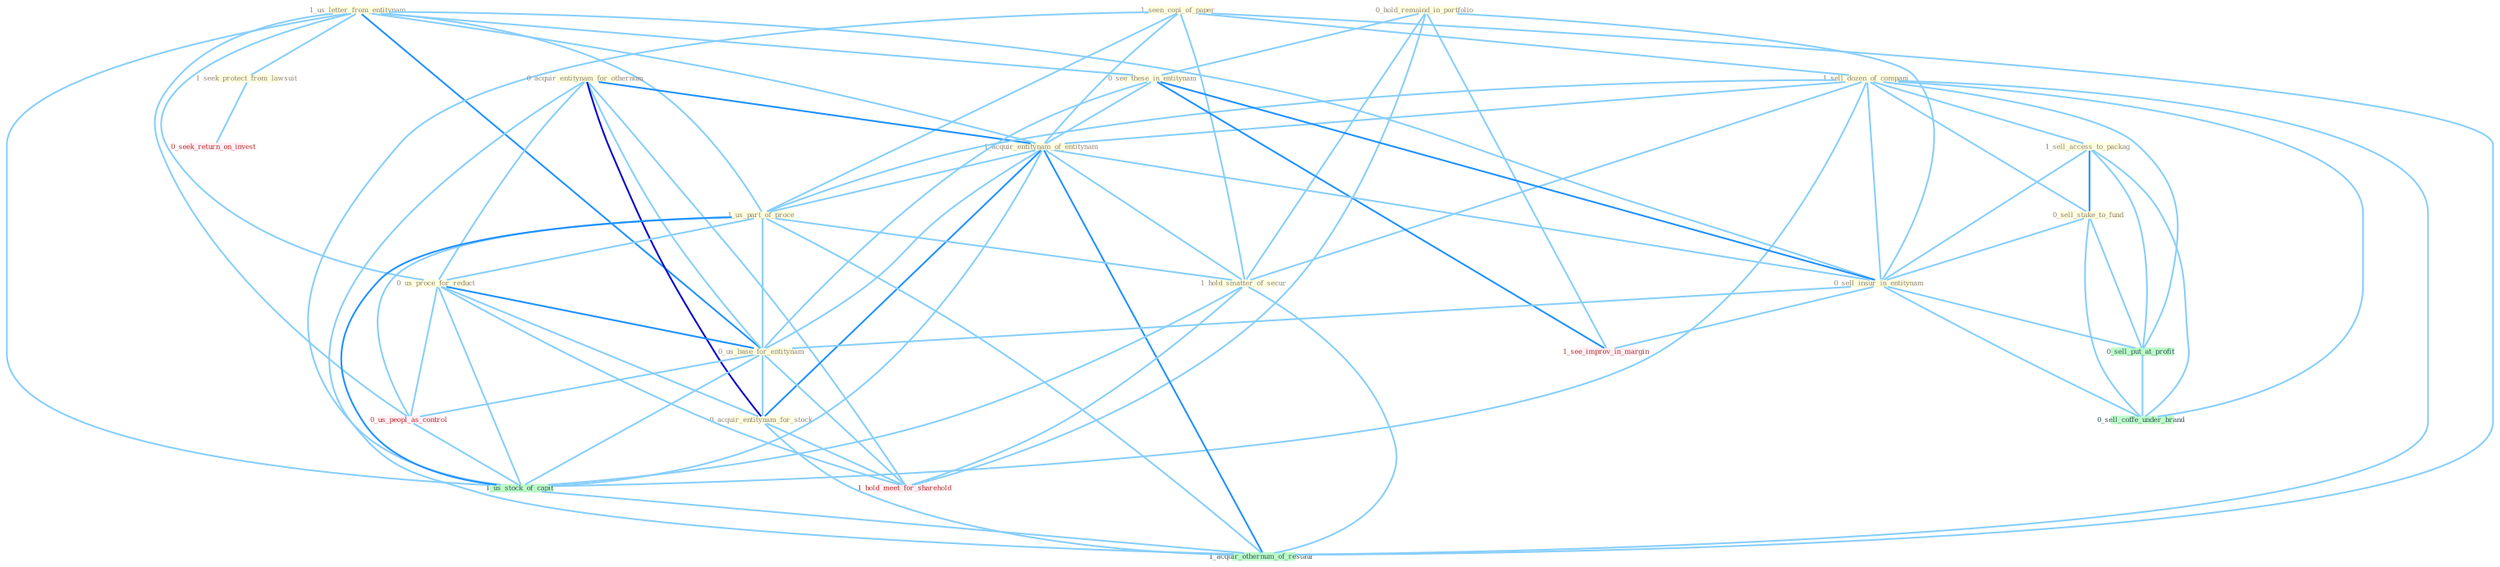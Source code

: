 Graph G{ 
    node
    [shape=polygon,style=filled,width=.5,height=.06,color="#BDFCC9",fixedsize=true,fontsize=4,
    fontcolor="#2f4f4f"];
    {node
    [color="#ffffe0", fontcolor="#8b7d6b"] "1_us_letter_from_entitynam " "1_seen_copi_of_paper " "1_seek_protect_from_lawsuit " "0_acquir_entitynam_for_othernum " "1_sell_dozen_of_compani " "1_sell_access_to_packag " "0_hold_remaind_in_portfolio " "0_see_these_in_entitynam " "1_acquir_entitynam_of_entitynam " "0_sell_stake_to_fund " "0_sell_insur_in_entitynam " "1_us_part_of_proce " "0_us_proce_for_reduct " "0_us_base_for_entitynam " "0_acquir_entitynam_for_stock " "1_hold_smatter_of_secur "}
{node [color="#fff0f5", fontcolor="#b22222"] "0_us_peopl_as_control " "0_seek_return_on_invest " "1_see_improv_in_margin " "1_hold_meet_for_sharehold "}
edge [color="#B0E2FF"];

	"1_us_letter_from_entitynam " -- "1_seek_protect_from_lawsuit " [w="1", color="#87cefa" ];
	"1_us_letter_from_entitynam " -- "0_see_these_in_entitynam " [w="1", color="#87cefa" ];
	"1_us_letter_from_entitynam " -- "1_acquir_entitynam_of_entitynam " [w="1", color="#87cefa" ];
	"1_us_letter_from_entitynam " -- "0_sell_insur_in_entitynam " [w="1", color="#87cefa" ];
	"1_us_letter_from_entitynam " -- "1_us_part_of_proce " [w="1", color="#87cefa" ];
	"1_us_letter_from_entitynam " -- "0_us_proce_for_reduct " [w="1", color="#87cefa" ];
	"1_us_letter_from_entitynam " -- "0_us_base_for_entitynam " [w="2", color="#1e90ff" , len=0.8];
	"1_us_letter_from_entitynam " -- "0_us_peopl_as_control " [w="1", color="#87cefa" ];
	"1_us_letter_from_entitynam " -- "1_us_stock_of_capit " [w="1", color="#87cefa" ];
	"1_seen_copi_of_paper " -- "1_sell_dozen_of_compani " [w="1", color="#87cefa" ];
	"1_seen_copi_of_paper " -- "1_acquir_entitynam_of_entitynam " [w="1", color="#87cefa" ];
	"1_seen_copi_of_paper " -- "1_us_part_of_proce " [w="1", color="#87cefa" ];
	"1_seen_copi_of_paper " -- "1_hold_smatter_of_secur " [w="1", color="#87cefa" ];
	"1_seen_copi_of_paper " -- "1_us_stock_of_capit " [w="1", color="#87cefa" ];
	"1_seen_copi_of_paper " -- "1_acquir_othernum_of_restaur " [w="1", color="#87cefa" ];
	"1_seek_protect_from_lawsuit " -- "0_seek_return_on_invest " [w="1", color="#87cefa" ];
	"0_acquir_entitynam_for_othernum " -- "1_acquir_entitynam_of_entitynam " [w="2", color="#1e90ff" , len=0.8];
	"0_acquir_entitynam_for_othernum " -- "0_us_proce_for_reduct " [w="1", color="#87cefa" ];
	"0_acquir_entitynam_for_othernum " -- "0_us_base_for_entitynam " [w="1", color="#87cefa" ];
	"0_acquir_entitynam_for_othernum " -- "0_acquir_entitynam_for_stock " [w="3", color="#0000cd" , len=0.6];
	"0_acquir_entitynam_for_othernum " -- "1_hold_meet_for_sharehold " [w="1", color="#87cefa" ];
	"0_acquir_entitynam_for_othernum " -- "1_acquir_othernum_of_restaur " [w="1", color="#87cefa" ];
	"1_sell_dozen_of_compani " -- "1_sell_access_to_packag " [w="1", color="#87cefa" ];
	"1_sell_dozen_of_compani " -- "1_acquir_entitynam_of_entitynam " [w="1", color="#87cefa" ];
	"1_sell_dozen_of_compani " -- "0_sell_stake_to_fund " [w="1", color="#87cefa" ];
	"1_sell_dozen_of_compani " -- "0_sell_insur_in_entitynam " [w="1", color="#87cefa" ];
	"1_sell_dozen_of_compani " -- "1_us_part_of_proce " [w="1", color="#87cefa" ];
	"1_sell_dozen_of_compani " -- "1_hold_smatter_of_secur " [w="1", color="#87cefa" ];
	"1_sell_dozen_of_compani " -- "0_sell_put_at_profit " [w="1", color="#87cefa" ];
	"1_sell_dozen_of_compani " -- "1_us_stock_of_capit " [w="1", color="#87cefa" ];
	"1_sell_dozen_of_compani " -- "0_sell_coffe_under_brand " [w="1", color="#87cefa" ];
	"1_sell_dozen_of_compani " -- "1_acquir_othernum_of_restaur " [w="1", color="#87cefa" ];
	"1_sell_access_to_packag " -- "0_sell_stake_to_fund " [w="2", color="#1e90ff" , len=0.8];
	"1_sell_access_to_packag " -- "0_sell_insur_in_entitynam " [w="1", color="#87cefa" ];
	"1_sell_access_to_packag " -- "0_sell_put_at_profit " [w="1", color="#87cefa" ];
	"1_sell_access_to_packag " -- "0_sell_coffe_under_brand " [w="1", color="#87cefa" ];
	"0_hold_remaind_in_portfolio " -- "0_see_these_in_entitynam " [w="1", color="#87cefa" ];
	"0_hold_remaind_in_portfolio " -- "0_sell_insur_in_entitynam " [w="1", color="#87cefa" ];
	"0_hold_remaind_in_portfolio " -- "1_hold_smatter_of_secur " [w="1", color="#87cefa" ];
	"0_hold_remaind_in_portfolio " -- "1_see_improv_in_margin " [w="1", color="#87cefa" ];
	"0_hold_remaind_in_portfolio " -- "1_hold_meet_for_sharehold " [w="1", color="#87cefa" ];
	"0_see_these_in_entitynam " -- "1_acquir_entitynam_of_entitynam " [w="1", color="#87cefa" ];
	"0_see_these_in_entitynam " -- "0_sell_insur_in_entitynam " [w="2", color="#1e90ff" , len=0.8];
	"0_see_these_in_entitynam " -- "0_us_base_for_entitynam " [w="1", color="#87cefa" ];
	"0_see_these_in_entitynam " -- "1_see_improv_in_margin " [w="2", color="#1e90ff" , len=0.8];
	"1_acquir_entitynam_of_entitynam " -- "0_sell_insur_in_entitynam " [w="1", color="#87cefa" ];
	"1_acquir_entitynam_of_entitynam " -- "1_us_part_of_proce " [w="1", color="#87cefa" ];
	"1_acquir_entitynam_of_entitynam " -- "0_us_base_for_entitynam " [w="1", color="#87cefa" ];
	"1_acquir_entitynam_of_entitynam " -- "0_acquir_entitynam_for_stock " [w="2", color="#1e90ff" , len=0.8];
	"1_acquir_entitynam_of_entitynam " -- "1_hold_smatter_of_secur " [w="1", color="#87cefa" ];
	"1_acquir_entitynam_of_entitynam " -- "1_us_stock_of_capit " [w="1", color="#87cefa" ];
	"1_acquir_entitynam_of_entitynam " -- "1_acquir_othernum_of_restaur " [w="2", color="#1e90ff" , len=0.8];
	"0_sell_stake_to_fund " -- "0_sell_insur_in_entitynam " [w="1", color="#87cefa" ];
	"0_sell_stake_to_fund " -- "0_sell_put_at_profit " [w="1", color="#87cefa" ];
	"0_sell_stake_to_fund " -- "0_sell_coffe_under_brand " [w="1", color="#87cefa" ];
	"0_sell_insur_in_entitynam " -- "0_us_base_for_entitynam " [w="1", color="#87cefa" ];
	"0_sell_insur_in_entitynam " -- "0_sell_put_at_profit " [w="1", color="#87cefa" ];
	"0_sell_insur_in_entitynam " -- "1_see_improv_in_margin " [w="1", color="#87cefa" ];
	"0_sell_insur_in_entitynam " -- "0_sell_coffe_under_brand " [w="1", color="#87cefa" ];
	"1_us_part_of_proce " -- "0_us_proce_for_reduct " [w="1", color="#87cefa" ];
	"1_us_part_of_proce " -- "0_us_base_for_entitynam " [w="1", color="#87cefa" ];
	"1_us_part_of_proce " -- "1_hold_smatter_of_secur " [w="1", color="#87cefa" ];
	"1_us_part_of_proce " -- "0_us_peopl_as_control " [w="1", color="#87cefa" ];
	"1_us_part_of_proce " -- "1_us_stock_of_capit " [w="2", color="#1e90ff" , len=0.8];
	"1_us_part_of_proce " -- "1_acquir_othernum_of_restaur " [w="1", color="#87cefa" ];
	"0_us_proce_for_reduct " -- "0_us_base_for_entitynam " [w="2", color="#1e90ff" , len=0.8];
	"0_us_proce_for_reduct " -- "0_acquir_entitynam_for_stock " [w="1", color="#87cefa" ];
	"0_us_proce_for_reduct " -- "0_us_peopl_as_control " [w="1", color="#87cefa" ];
	"0_us_proce_for_reduct " -- "1_us_stock_of_capit " [w="1", color="#87cefa" ];
	"0_us_proce_for_reduct " -- "1_hold_meet_for_sharehold " [w="1", color="#87cefa" ];
	"0_us_base_for_entitynam " -- "0_acquir_entitynam_for_stock " [w="1", color="#87cefa" ];
	"0_us_base_for_entitynam " -- "0_us_peopl_as_control " [w="1", color="#87cefa" ];
	"0_us_base_for_entitynam " -- "1_us_stock_of_capit " [w="1", color="#87cefa" ];
	"0_us_base_for_entitynam " -- "1_hold_meet_for_sharehold " [w="1", color="#87cefa" ];
	"0_acquir_entitynam_for_stock " -- "1_hold_meet_for_sharehold " [w="1", color="#87cefa" ];
	"0_acquir_entitynam_for_stock " -- "1_acquir_othernum_of_restaur " [w="1", color="#87cefa" ];
	"1_hold_smatter_of_secur " -- "1_us_stock_of_capit " [w="1", color="#87cefa" ];
	"1_hold_smatter_of_secur " -- "1_hold_meet_for_sharehold " [w="1", color="#87cefa" ];
	"1_hold_smatter_of_secur " -- "1_acquir_othernum_of_restaur " [w="1", color="#87cefa" ];
	"0_us_peopl_as_control " -- "1_us_stock_of_capit " [w="1", color="#87cefa" ];
	"0_sell_put_at_profit " -- "0_sell_coffe_under_brand " [w="1", color="#87cefa" ];
	"1_us_stock_of_capit " -- "1_acquir_othernum_of_restaur " [w="1", color="#87cefa" ];
}